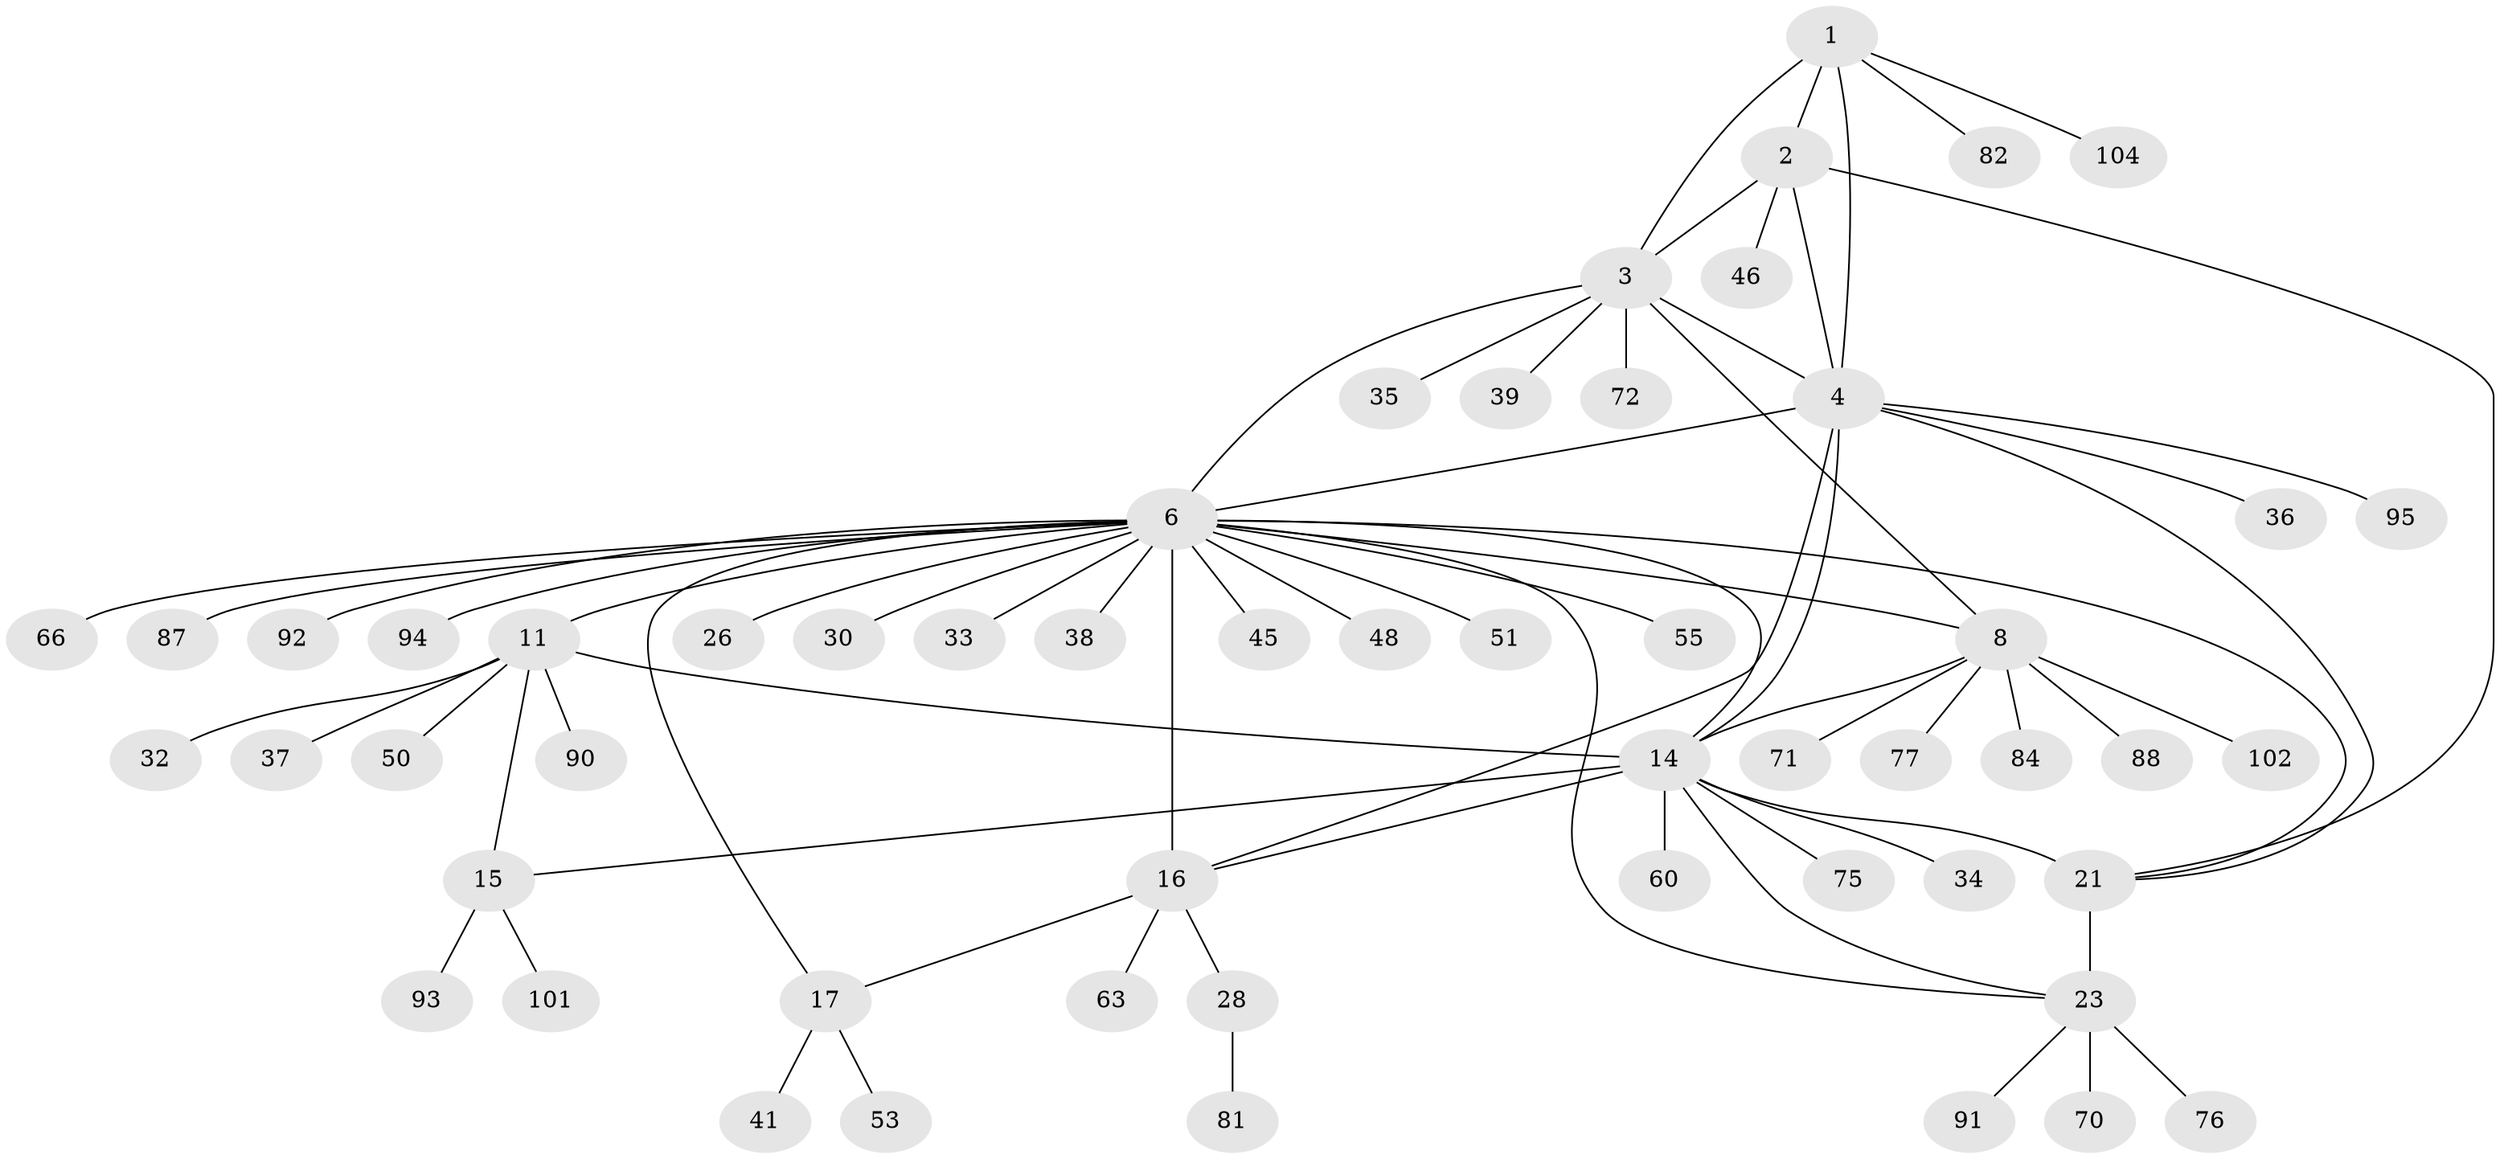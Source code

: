 // original degree distribution, {7: 0.08181818181818182, 6: 0.045454545454545456, 11: 0.01818181818181818, 8: 0.02727272727272727, 10: 0.01818181818181818, 9: 0.01818181818181818, 13: 0.00909090909090909, 5: 0.01818181818181818, 1: 0.5727272727272728, 3: 0.06363636363636363, 2: 0.12727272727272726}
// Generated by graph-tools (version 1.1) at 2025/15/03/09/25 04:15:49]
// undirected, 55 vertices, 71 edges
graph export_dot {
graph [start="1"]
  node [color=gray90,style=filled];
  1 [super="+47"];
  2;
  3 [super="+5+68"];
  4;
  6 [super="+7+79+57+10+9"];
  8;
  11 [super="+64+13+12+89+85"];
  14 [super="+24"];
  15;
  16 [super="+19+73"];
  17;
  21 [super="+22+25+78"];
  23;
  26;
  28 [super="+52"];
  30;
  32 [super="+43+62"];
  33;
  34 [super="+65"];
  35;
  36;
  37;
  38;
  39 [super="+42+97"];
  41;
  45;
  46;
  48;
  50 [super="+58"];
  51;
  53;
  55;
  60;
  63;
  66;
  70;
  71;
  72;
  75;
  76;
  77;
  81;
  82;
  84 [super="+103"];
  87;
  88;
  90;
  91;
  92;
  93;
  94;
  95;
  101;
  102;
  104;
  1 -- 2;
  1 -- 3 [weight=2];
  1 -- 4;
  1 -- 82;
  1 -- 104;
  2 -- 3 [weight=2];
  2 -- 4;
  2 -- 46;
  2 -- 21;
  3 -- 4 [weight=2];
  3 -- 72;
  3 -- 35;
  3 -- 6;
  3 -- 39;
  3 -- 8;
  4 -- 14;
  4 -- 16 [weight=2];
  4 -- 36;
  4 -- 95;
  4 -- 21;
  4 -- 6;
  6 -- 8 [weight=4];
  6 -- 26;
  6 -- 51 [weight=2];
  6 -- 87;
  6 -- 94 [weight=2];
  6 -- 66;
  6 -- 55;
  6 -- 30;
  6 -- 14;
  6 -- 16 [weight=5];
  6 -- 17 [weight=2];
  6 -- 21 [weight=2];
  6 -- 23;
  6 -- 92;
  6 -- 33;
  6 -- 38;
  6 -- 45;
  6 -- 48;
  6 -- 11;
  8 -- 14;
  8 -- 71;
  8 -- 77;
  8 -- 84;
  8 -- 88;
  8 -- 102;
  11 -- 14 [weight=3];
  11 -- 15 [weight=3];
  11 -- 50;
  11 -- 90;
  11 -- 32;
  11 -- 37;
  14 -- 15;
  14 -- 75;
  14 -- 34;
  14 -- 21 [weight=3];
  14 -- 23;
  14 -- 60;
  14 -- 16 [weight=2];
  15 -- 93;
  15 -- 101;
  16 -- 17 [weight=2];
  16 -- 28;
  16 -- 63;
  17 -- 41;
  17 -- 53;
  21 -- 23 [weight=3];
  23 -- 70;
  23 -- 76;
  23 -- 91;
  28 -- 81;
}
